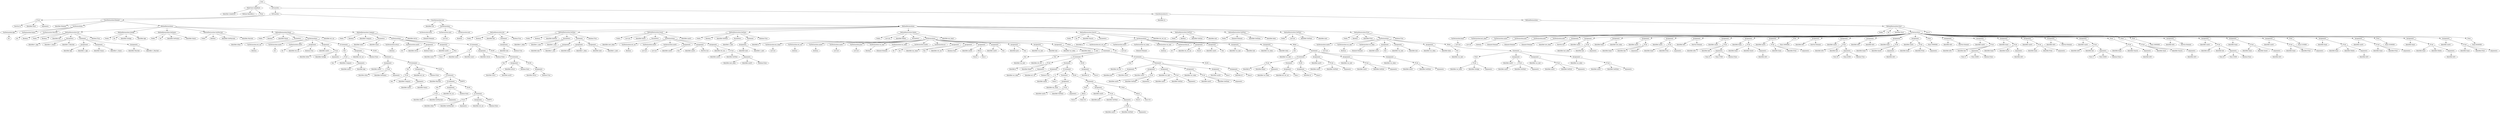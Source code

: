 digraph {
n0 [label="Goal:"];
n1 [label="MainClass:LinkedList"];
n2 [label="Identifier:LinkedList"];
n1 -> n2
n3 [label="Method Identifier:a"];
n1 -> n3
n4 [label="Print:"];
n5 [label="FCall:"];
n6 [label="NewVar:LL"];
n5 -> n6
n7 [label="Identifier:Start"];
n5 -> n7
n8 [label="Arguments:"];
n5 -> n8
n4 -> n5
n1 -> n4
n0 -> n1
n9 [label="LRClassDec:"];
n10 [label="LRClassDec:"];
n11 [label="ClassDeclaration:Element"];
n12 [label="Identifier:Element"];
n11 -> n12
n13 [label="VarDeclarations:"];
n14 [label="VarDeclaration:Age"];
n15 [label="Int:"];
n14 -> n15
n13 -> n14
n16 [label="VarDeclaration:Salary"];
n17 [label="Int:"];
n16 -> n17
n13 -> n16
n18 [label="VarDeclaration:Married"];
n19 [label="Boolean:"];
n18 -> n19
n13 -> n18
n11 -> n13
n20 [label="MethodDeclarations:"];
n21 [label="MethodDeclaration:Init"];
n22 [label="Public:"];
n21 -> n22
n23 [label="Boolean:"];
n21 -> n23
n24 [label="Identifier:Init"];
n21 -> n24
n25 [label="Parameters:"];
n26 [label="Identifier:v_Age"];
n25 -> n26
n27 [label="Identifer:v_Salary"];
n25 -> n27
n28 [label="Identifer:v_Married"];
n25 -> n28
n21 -> n25
n29 [label="Statement:"];
n30 [label="Assignment:"];
n31 [label="Identifier:Age"];
n30 -> n31
n32 [label="Identifier:v_Age"];
n30 -> n32
n29 -> n30
n33 [label="Assignment:"];
n34 [label="Identifier:Salary"];
n33 -> n34
n35 [label="Identifier:v_Salary"];
n33 -> n35
n29 -> n33
n36 [label="Assignment:"];
n37 [label="Identifier:Married"];
n36 -> n37
n38 [label="Identifier:v_Married"];
n36 -> n38
n29 -> n36
n21 -> n29
n39 [label="Boolean:True"];
n21 -> n39
n20 -> n21
n40 [label="MethodDeclaration:GetAge"];
n41 [label="Public:"];
n40 -> n41
n42 [label="Int:"];
n40 -> n42
n43 [label="Identifier:GetAge"];
n40 -> n43
n44 [label="Identifier:Age"];
n40 -> n44
n20 -> n40
n45 [label="MethodDeclaration:GetSalary"];
n46 [label="Public:"];
n45 -> n46
n47 [label="Int:"];
n45 -> n47
n48 [label="Identifier:GetSalary"];
n45 -> n48
n49 [label="Identifier:Salary"];
n45 -> n49
n20 -> n45
n50 [label="MethodDeclaration:GetMarried"];
n51 [label="Public:"];
n50 -> n51
n52 [label="Boolean:"];
n50 -> n52
n53 [label="Identifier:GetMarried"];
n50 -> n53
n54 [label="Identifier:Married"];
n50 -> n54
n20 -> n50
n55 [label="MethodDeclaration:Equal"];
n56 [label="Public:"];
n55 -> n56
n57 [label="Boolean:"];
n55 -> n57
n58 [label="Identifier:Equal"];
n55 -> n58
n59 [label="Parameters:"];
n60 [label="Identifier:other"];
n59 -> n60
n55 -> n59
n61 [label="VarDeclarations:"];
n62 [label="VarDeclaration:ret_val"];
n63 [label="Boolean:"];
n62 -> n63
n61 -> n62
n64 [label="VarDeclaration:aux01"];
n65 [label="Int:"];
n64 -> n65
n61 -> n64
n66 [label="VarDeclaration:aux02"];
n67 [label="Int:"];
n66 -> n67
n61 -> n66
n68 [label="Assignment:"];
n69 [label="Identifier:ret_val"];
n68 -> n69
n70 [label="Boolean:True"];
n68 -> n70
n61 -> n68
n71 [label="Assignment:"];
n72 [label="Identifier:aux01"];
n71 -> n72
n73 [label="FCall:"];
n74 [label="Identifier:other"];
n73 -> n74
n75 [label="Identifier:GetAge"];
n73 -> n75
n76 [label="Arguments:"];
n73 -> n76
n71 -> n73
n61 -> n71
n77 [label="If statement:"];
n78 [label="Not:"];
n79 [label="FCall:"];
n80 [label="this:"];
n79 -> n80
n81 [label="Identifier:Compare"];
n79 -> n81
n82 [label="Arguments:"];
n83 [label="Identifier:aux01"];
n82 -> n83
n84 [label="Identifier:Age"];
n82 -> n84
n79 -> n82
n78 -> n79
n77 -> n78
n85 [label="Assignment:"];
n86 [label="Identifier:ret_val"];
n85 -> n86
n87 [label="Boolean:False"];
n85 -> n87
n77 -> n85
n88 [label="ELSE:"];
n89 [label="Statement:"];
n90 [label="Assignment:"];
n91 [label="Identifier:aux02"];
n90 -> n91
n92 [label="FCall:"];
n93 [label="Identifier:other"];
n92 -> n93
n94 [label="Identifier:GetSalary"];
n92 -> n94
n95 [label="Arguments:"];
n92 -> n95
n90 -> n92
n89 -> n90
n96 [label="If statement:"];
n97 [label="Not:"];
n98 [label="FCall:"];
n99 [label="this:"];
n98 -> n99
n100 [label="Identifier:Compare"];
n98 -> n100
n101 [label="Arguments:"];
n102 [label="Identifier:aux02"];
n101 -> n102
n103 [label="Identifier:Salary"];
n101 -> n103
n98 -> n101
n97 -> n98
n96 -> n97
n104 [label="Assignment:"];
n105 [label="Identifier:ret_val"];
n104 -> n105
n106 [label="Boolean:False"];
n104 -> n106
n96 -> n104
n107 [label="ELSE:"];
n108 [label="If statement:"];
n109 [label="Identifier:Married"];
n108 -> n109
n110 [label="If statement:"];
n111 [label="Not:"];
n112 [label="FCall:"];
n113 [label="Identifier:other"];
n112 -> n113
n114 [label="Identifier:GetMarried"];
n112 -> n114
n115 [label="Arguments:"];
n112 -> n115
n111 -> n112
n110 -> n111
n116 [label="Assignment:"];
n117 [label="Identifier:ret_val"];
n116 -> n117
n118 [label="Boolean:False"];
n116 -> n118
n110 -> n116
n119 [label="ELSE:"];
n120 [label="If statement:"];
n121 [label="FCall:"];
n122 [label="Identifier:other"];
n121 -> n122
n123 [label="Identifier:GetMarried"];
n121 -> n123
n124 [label="Arguments:"];
n121 -> n124
n120 -> n121
n125 [label="Assignment:"];
n126 [label="Identifier:ret_val"];
n125 -> n126
n127 [label="Boolean:False"];
n125 -> n127
n120 -> n125
n128 [label="EMPTY:"];
n120 -> n128
n119 -> n120
n110 -> n119
n108 -> n110
n129 [label="EMPTY:"];
n108 -> n129
n107 -> n108
n96 -> n107
n89 -> n96
n88 -> n89
n77 -> n88
n61 -> n77
n55 -> n61
n130 [label="Identifier:ret_val"];
n55 -> n130
n20 -> n55
n131 [label="MethodDeclaration:Compare"];
n132 [label="Public:"];
n131 -> n132
n133 [label="Boolean:"];
n131 -> n133
n134 [label="Identifier:Compare"];
n131 -> n134
n135 [label="Parameters:"];
n136 [label="Identifier:num1"];
n135 -> n136
n137 [label="Identifer:num2"];
n135 -> n137
n131 -> n135
n138 [label="VarDeclarations:"];
n139 [label="VarDeclaration:retval"];
n140 [label="Boolean:"];
n139 -> n140
n138 -> n139
n141 [label="VarDeclaration:aux02"];
n142 [label="Int:"];
n141 -> n142
n138 -> n141
n143 [label="Assignment:"];
n144 [label="Identifier:retval"];
n143 -> n144
n145 [label="Boolean:False"];
n143 -> n145
n138 -> n143
n146 [label="Assignment:"];
n147 [label="Identifier:aux02"];
n146 -> n147
n148 [label="Plus:"];
n149 [label="Identifier:num2"];
n148 -> n149
n150 [label="Num:1"];
n148 -> n150
n146 -> n148
n138 -> n146
n151 [label="If statement:"];
n152 [label="Lt:"];
n153 [label="Identifier:num1"];
n152 -> n153
n154 [label="Identifier:num2"];
n152 -> n154
n151 -> n152
n155 [label="Assignment:"];
n156 [label="Identifier:retval"];
n155 -> n156
n157 [label="Boolean:False"];
n155 -> n157
n151 -> n155
n158 [label="ELSE:"];
n159 [label="If statement:"];
n160 [label="Not:"];
n161 [label="Lt:"];
n162 [label="Identifier:num1"];
n161 -> n162
n163 [label="Identifier:aux02"];
n161 -> n163
n160 -> n161
n159 -> n160
n164 [label="Assignment:"];
n165 [label="Identifier:retval"];
n164 -> n165
n166 [label="Boolean:False"];
n164 -> n166
n159 -> n164
n167 [label="ELSE:"];
n168 [label="Assignment:"];
n169 [label="Identifier:retval"];
n168 -> n169
n170 [label="Boolean:True"];
n168 -> n170
n167 -> n168
n159 -> n167
n158 -> n159
n151 -> n158
n138 -> n151
n131 -> n138
n171 [label="Identifier:retval"];
n131 -> n171
n20 -> n131
n11 -> n20
n10 -> n11
n172 [label="ClassDeclaration:List"];
n173 [label="Identifier:List"];
n172 -> n173
n174 [label="VarDeclarations:"];
n175 [label="VarDeclaration:elem"];
n176 [label="Element:Element"];
n175 -> n176
n174 -> n175
n177 [label="VarDeclaration:next"];
n178 [label="List:List"];
n177 -> n178
n174 -> n177
n179 [label="VarDeclaration:end"];
n180 [label="Boolean:"];
n179 -> n180
n174 -> n179
n172 -> n174
n181 [label="MethodDeclarations:"];
n182 [label="MethodDeclaration:Init"];
n183 [label="Public:"];
n182 -> n183
n184 [label="Boolean:"];
n182 -> n184
n185 [label="Identifier:Init"];
n182 -> n185
n186 [label="Statement:"];
n187 [label="Assignment:"];
n188 [label="Identifier:end"];
n187 -> n188
n189 [label="Boolean:True"];
n187 -> n189
n186 -> n187
n182 -> n186
n190 [label="Boolean:True"];
n182 -> n190
n181 -> n182
n191 [label="MethodDeclaration:InitNew"];
n192 [label="Public:"];
n191 -> n192
n193 [label="Boolean:"];
n191 -> n193
n194 [label="Identifier:InitNew"];
n191 -> n194
n195 [label="Parameters:"];
n196 [label="Identifier:v_elem"];
n195 -> n196
n197 [label="Identifer:v_next"];
n195 -> n197
n198 [label="Identifer:v_end"];
n195 -> n198
n191 -> n195
n199 [label="Statement:"];
n200 [label="Assignment:"];
n201 [label="Identifier:end"];
n200 -> n201
n202 [label="Identifier:v_end"];
n200 -> n202
n199 -> n200
n203 [label="Assignment:"];
n204 [label="Identifier:elem"];
n203 -> n204
n205 [label="Identifier:v_elem"];
n203 -> n205
n199 -> n203
n206 [label="Assignment:"];
n207 [label="Identifier:next"];
n206 -> n207
n208 [label="Identifier:v_next"];
n206 -> n208
n199 -> n206
n191 -> n199
n209 [label="Boolean:True"];
n191 -> n209
n181 -> n191
n210 [label="MethodDeclaration:Insert"];
n211 [label="Public:"];
n210 -> n211
n212 [label="List:List"];
n210 -> n212
n213 [label="Identifier:Insert"];
n210 -> n213
n214 [label="Parameters:"];
n215 [label="Identifier:new_elem"];
n214 -> n215
n210 -> n214
n216 [label="VarDeclarations:"];
n217 [label="VarDeclaration:ret_val"];
n218 [label="Boolean:"];
n217 -> n218
n216 -> n217
n219 [label="VarDeclaration:aux03"];
n220 [label="List:List"];
n219 -> n220
n216 -> n219
n221 [label="VarDeclaration:aux02"];
n222 [label="List:List"];
n221 -> n222
n216 -> n221
n223 [label="Assignment:"];
n224 [label="Identifier:aux03"];
n223 -> n224
n225 [label="this:"];
n223 -> n225
n216 -> n223
n226 [label="Assignment:"];
n227 [label="Identifier:aux02"];
n226 -> n227
n228 [label="NewVar:List"];
n226 -> n228
n216 -> n226
n229 [label="Assignment:"];
n230 [label="Identifier:ret_val"];
n229 -> n230
n231 [label="FCall:"];
n232 [label="Identifier:aux02"];
n231 -> n232
n233 [label="Identifier:InitNew"];
n231 -> n233
n234 [label="Arguments:"];
n235 [label="Identifier:new_elem"];
n234 -> n235
n236 [label="Identifier:aux03"];
n234 -> n236
n237 [label="Boolean:False"];
n234 -> n237
n231 -> n234
n229 -> n231
n216 -> n229
n210 -> n216
n238 [label="Identifier:aux02"];
n210 -> n238
n181 -> n210
n239 [label="MethodDeclaration:SetNext"];
n240 [label="Public:"];
n239 -> n240
n241 [label="Boolean:"];
n239 -> n241
n242 [label="Identifier:SetNext"];
n239 -> n242
n243 [label="Parameters:"];
n244 [label="Identifier:v_next"];
n243 -> n244
n239 -> n243
n245 [label="Statement:"];
n246 [label="Assignment:"];
n247 [label="Identifier:next"];
n246 -> n247
n248 [label="Identifier:v_next"];
n246 -> n248
n245 -> n246
n239 -> n245
n249 [label="Boolean:True"];
n239 -> n249
n181 -> n239
n250 [label="MethodDeclaration:Delete"];
n251 [label="Public:"];
n250 -> n251
n252 [label="List:List"];
n250 -> n252
n253 [label="Identifier:Delete"];
n250 -> n253
n254 [label="Parameters:"];
n255 [label="Identifier:e"];
n254 -> n255
n250 -> n254
n256 [label="VarDeclarations:"];
n257 [label="VarDeclaration:my_head"];
n258 [label="List:List"];
n257 -> n258
n256 -> n257
n259 [label="VarDeclaration:ret_val"];
n260 [label="Boolean:"];
n259 -> n260
n256 -> n259
n261 [label="VarDeclaration:aux05"];
n262 [label="Boolean:"];
n261 -> n262
n256 -> n261
n263 [label="VarDeclaration:aux01"];
n264 [label="List:List"];
n263 -> n264
n256 -> n263
n265 [label="VarDeclaration:prev"];
n266 [label="List:List"];
n265 -> n266
n256 -> n265
n267 [label="VarDeclaration:var_end"];
n268 [label="Boolean:"];
n267 -> n268
n256 -> n267
n269 [label="VarDeclaration:var_elem"];
n270 [label="Element:Element"];
n269 -> n270
n256 -> n269
n271 [label="VarDeclaration:aux04"];
n272 [label="Int:"];
n271 -> n272
n256 -> n271
n273 [label="VarDeclaration:nt"];
n274 [label="Int:"];
n273 -> n274
n256 -> n273
n275 [label="Assignment:"];
n276 [label="Identifier:my_head"];
n275 -> n276
n277 [label="this:"];
n275 -> n277
n256 -> n275
n278 [label="Assignment:"];
n279 [label="Identifier:ret_val"];
n278 -> n279
n280 [label="Boolean:False"];
n278 -> n280
n256 -> n278
n281 [label="Assignment:"];
n282 [label="Identifier:aux04"];
n281 -> n282
n283 [label="Minus:"];
n284 [label="Num:0"];
n283 -> n284
n285 [label="Num:1"];
n283 -> n285
n281 -> n283
n256 -> n281
n286 [label="Assignment:"];
n287 [label="Identifier:aux01"];
n286 -> n287
n288 [label="this:"];
n286 -> n288
n256 -> n286
n289 [label="Assignment:"];
n290 [label="Identifier:prev"];
n289 -> n290
n291 [label="this:"];
n289 -> n291
n256 -> n289
n292 [label="Assignment:"];
n293 [label="Identifier:var_end"];
n292 -> n293
n294 [label="Identifier:end"];
n292 -> n294
n256 -> n292
n295 [label="Assignment:"];
n296 [label="Identifier:var_elem"];
n295 -> n296
n297 [label="Identifier:elem"];
n295 -> n297
n256 -> n295
n298 [label="While:"];
n299 [label="And:"];
n300 [label="Not:"];
n301 [label="Identifier:var_end"];
n300 -> n301
n299 -> n300
n302 [label="Not:"];
n303 [label="Identifier:ret_val"];
n302 -> n303
n299 -> n302
n298 -> n299
n304 [label="Statement:"];
n305 [label="If statement:"];
n306 [label="FCall:"];
n307 [label="Identifier:e"];
n306 -> n307
n308 [label="Identifier:Equal"];
n306 -> n308
n309 [label="Arguments:"];
n310 [label="Identifier:var_elem"];
n309 -> n310
n306 -> n309
n305 -> n306
n311 [label="Statement:"];
n312 [label="Assignment:"];
n313 [label="Identifier:ret_val"];
n312 -> n313
n314 [label="Boolean:True"];
n312 -> n314
n311 -> n312
n315 [label="If statement:"];
n316 [label="Lt:"];
n317 [label="Identifier:aux04"];
n316 -> n317
n318 [label="Num:0"];
n316 -> n318
n315 -> n316
n319 [label="Statement:"];
n320 [label="Assignment:"];
n321 [label="Identifier:my_head"];
n320 -> n321
n322 [label="FCall:"];
n323 [label="Identifier:aux01"];
n322 -> n323
n324 [label="Identifier:GetNext"];
n322 -> n324
n325 [label="Arguments:"];
n322 -> n325
n320 -> n322
n319 -> n320
n315 -> n319
n326 [label="ELSE:"];
n327 [label="Statement:"];
n328 [label="Print:"];
n329 [label="Minus:"];
n330 [label="Num:0"];
n329 -> n330
n331 [label="Num:555"];
n329 -> n331
n328 -> n329
n327 -> n328
n332 [label="Assignment:"];
n333 [label="Identifier:aux05"];
n332 -> n333
n334 [label="FCall:"];
n335 [label="Identifier:prev"];
n334 -> n335
n336 [label="Identifier:SetNext"];
n334 -> n336
n337 [label="Arguments:"];
n338 [label="FCall:"];
n339 [label="Identifier:aux01"];
n338 -> n339
n340 [label="Identifier:GetNext"];
n338 -> n340
n341 [label="Arguments:"];
n338 -> n341
n337 -> n338
n334 -> n337
n332 -> n334
n327 -> n332
n342 [label="Print:"];
n343 [label="Minus:"];
n344 [label="Num:0"];
n343 -> n344
n345 [label="Num:555"];
n343 -> n345
n342 -> n343
n327 -> n342
n326 -> n327
n315 -> n326
n311 -> n315
n305 -> n311
n346 [label="ELSE:"];
n347 [label="Assignment:"];
n348 [label="Identifier:nt"];
n347 -> n348
n349 [label="Num:0"];
n347 -> n349
n346 -> n347
n305 -> n346
n304 -> n305
n350 [label="If statement:"];
n351 [label="Not:"];
n352 [label="Identifier:ret_val"];
n351 -> n352
n350 -> n351
n353 [label="Statement:"];
n354 [label="Assignment:"];
n355 [label="Identifier:prev"];
n354 -> n355
n356 [label="Identifier:aux01"];
n354 -> n356
n353 -> n354
n357 [label="Assignment:"];
n358 [label="Identifier:aux01"];
n357 -> n358
n359 [label="FCall:"];
n360 [label="Identifier:aux01"];
n359 -> n360
n361 [label="Identifier:GetNext"];
n359 -> n361
n362 [label="Arguments:"];
n359 -> n362
n357 -> n359
n353 -> n357
n363 [label="Assignment:"];
n364 [label="Identifier:var_end"];
n363 -> n364
n365 [label="FCall:"];
n366 [label="Identifier:aux01"];
n365 -> n366
n367 [label="Identifier:GetEnd"];
n365 -> n367
n368 [label="Arguments:"];
n365 -> n368
n363 -> n365
n353 -> n363
n369 [label="Assignment:"];
n370 [label="Identifier:var_elem"];
n369 -> n370
n371 [label="FCall:"];
n372 [label="Identifier:aux01"];
n371 -> n372
n373 [label="Identifier:GetElem"];
n371 -> n373
n374 [label="Arguments:"];
n371 -> n374
n369 -> n371
n353 -> n369
n375 [label="Assignment:"];
n376 [label="Identifier:aux04"];
n375 -> n376
n377 [label="Num:1"];
n375 -> n377
n353 -> n375
n350 -> n353
n378 [label="ELSE:"];
n379 [label="Assignment:"];
n380 [label="Identifier:nt"];
n379 -> n380
n381 [label="Num:0"];
n379 -> n381
n378 -> n379
n350 -> n378
n304 -> n350
n298 -> n304
n256 -> n298
n250 -> n256
n382 [label="Identifier:my_head"];
n250 -> n382
n181 -> n250
n383 [label="MethodDeclaration:Search"];
n384 [label="Public:"];
n383 -> n384
n385 [label="Int:"];
n383 -> n385
n386 [label="Identifier:Search"];
n383 -> n386
n387 [label="Parameters:"];
n388 [label="Identifier:e"];
n387 -> n388
n383 -> n387
n389 [label="VarDeclarations:"];
n390 [label="VarDeclaration:int_ret_val"];
n391 [label="Int:"];
n390 -> n391
n389 -> n390
n392 [label="VarDeclaration:aux01"];
n393 [label="List:List"];
n392 -> n393
n389 -> n392
n394 [label="VarDeclaration:var_elem"];
n395 [label="Element:Element"];
n394 -> n395
n389 -> n394
n396 [label="VarDeclaration:var_end"];
n397 [label="Boolean:"];
n396 -> n397
n389 -> n396
n398 [label="VarDeclaration:nt"];
n399 [label="Int:"];
n398 -> n399
n389 -> n398
n400 [label="Assignment:"];
n401 [label="Identifier:int_ret_val"];
n400 -> n401
n402 [label="Num:0"];
n400 -> n402
n389 -> n400
n403 [label="Assignment:"];
n404 [label="Identifier:aux01"];
n403 -> n404
n405 [label="this:"];
n403 -> n405
n389 -> n403
n406 [label="Assignment:"];
n407 [label="Identifier:var_end"];
n406 -> n407
n408 [label="Identifier:end"];
n406 -> n408
n389 -> n406
n409 [label="Assignment:"];
n410 [label="Identifier:var_elem"];
n409 -> n410
n411 [label="Identifier:elem"];
n409 -> n411
n389 -> n409
n412 [label="While:"];
n413 [label="Not:"];
n414 [label="Identifier:var_end"];
n413 -> n414
n412 -> n413
n415 [label="Statement:"];
n416 [label="If statement:"];
n417 [label="FCall:"];
n418 [label="Identifier:e"];
n417 -> n418
n419 [label="Identifier:Equal"];
n417 -> n419
n420 [label="Arguments:"];
n421 [label="Identifier:var_elem"];
n420 -> n421
n417 -> n420
n416 -> n417
n422 [label="Statement:"];
n423 [label="Assignment:"];
n424 [label="Identifier:int_ret_val"];
n423 -> n424
n425 [label="Num:1"];
n423 -> n425
n422 -> n423
n416 -> n422
n426 [label="ELSE:"];
n427 [label="Assignment:"];
n428 [label="Identifier:nt"];
n427 -> n428
n429 [label="Num:0"];
n427 -> n429
n426 -> n427
n416 -> n426
n415 -> n416
n430 [label="Assignment:"];
n431 [label="Identifier:aux01"];
n430 -> n431
n432 [label="FCall:"];
n433 [label="Identifier:aux01"];
n432 -> n433
n434 [label="Identifier:GetNext"];
n432 -> n434
n435 [label="Arguments:"];
n432 -> n435
n430 -> n432
n415 -> n430
n436 [label="Assignment:"];
n437 [label="Identifier:var_end"];
n436 -> n437
n438 [label="FCall:"];
n439 [label="Identifier:aux01"];
n438 -> n439
n440 [label="Identifier:GetEnd"];
n438 -> n440
n441 [label="Arguments:"];
n438 -> n441
n436 -> n438
n415 -> n436
n442 [label="Assignment:"];
n443 [label="Identifier:var_elem"];
n442 -> n443
n444 [label="FCall:"];
n445 [label="Identifier:aux01"];
n444 -> n445
n446 [label="Identifier:GetElem"];
n444 -> n446
n447 [label="Arguments:"];
n444 -> n447
n442 -> n444
n415 -> n442
n412 -> n415
n389 -> n412
n383 -> n389
n448 [label="Identifier:int_ret_val"];
n383 -> n448
n181 -> n383
n449 [label="MethodDeclaration:GetEnd"];
n450 [label="Public:"];
n449 -> n450
n451 [label="Boolean:"];
n449 -> n451
n452 [label="Identifier:GetEnd"];
n449 -> n452
n453 [label="Identifier:end"];
n449 -> n453
n181 -> n449
n454 [label="MethodDeclaration:GetElem"];
n455 [label="Public:"];
n454 -> n455
n456 [label="Element:Element"];
n454 -> n456
n457 [label="Identifier:GetElem"];
n454 -> n457
n458 [label="Identifier:elem"];
n454 -> n458
n181 -> n454
n459 [label="MethodDeclaration:GetNext"];
n460 [label="Public:"];
n459 -> n460
n461 [label="List:List"];
n459 -> n461
n462 [label="Identifier:GetNext"];
n459 -> n462
n463 [label="Identifier:next"];
n459 -> n463
n181 -> n459
n464 [label="MethodDeclaration:Print"];
n465 [label="Public:"];
n464 -> n465
n466 [label="Boolean:"];
n464 -> n466
n467 [label="Identifier:Print"];
n464 -> n467
n468 [label="VarDeclarations:"];
n469 [label="VarDeclaration:aux01"];
n470 [label="List:List"];
n469 -> n470
n468 -> n469
n471 [label="VarDeclaration:var_end"];
n472 [label="Boolean:"];
n471 -> n472
n468 -> n471
n473 [label="VarDeclaration:var_elem"];
n474 [label="Element:Element"];
n473 -> n474
n468 -> n473
n475 [label="Assignment:"];
n476 [label="Identifier:aux01"];
n475 -> n476
n477 [label="this:"];
n475 -> n477
n468 -> n475
n478 [label="Assignment:"];
n479 [label="Identifier:var_end"];
n478 -> n479
n480 [label="Identifier:end"];
n478 -> n480
n468 -> n478
n481 [label="Assignment:"];
n482 [label="Identifier:var_elem"];
n481 -> n482
n483 [label="Identifier:elem"];
n481 -> n483
n468 -> n481
n484 [label="While:"];
n485 [label="Not:"];
n486 [label="Identifier:var_end"];
n485 -> n486
n484 -> n485
n487 [label="Statement:"];
n488 [label="Print:"];
n489 [label="FCall:"];
n490 [label="Identifier:var_elem"];
n489 -> n490
n491 [label="Identifier:GetAge"];
n489 -> n491
n492 [label="Arguments:"];
n489 -> n492
n488 -> n489
n487 -> n488
n493 [label="Assignment:"];
n494 [label="Identifier:aux01"];
n493 -> n494
n495 [label="FCall:"];
n496 [label="Identifier:aux01"];
n495 -> n496
n497 [label="Identifier:GetNext"];
n495 -> n497
n498 [label="Arguments:"];
n495 -> n498
n493 -> n495
n487 -> n493
n499 [label="Assignment:"];
n500 [label="Identifier:var_end"];
n499 -> n500
n501 [label="FCall:"];
n502 [label="Identifier:aux01"];
n501 -> n502
n503 [label="Identifier:GetEnd"];
n501 -> n503
n504 [label="Arguments:"];
n501 -> n504
n499 -> n501
n487 -> n499
n505 [label="Assignment:"];
n506 [label="Identifier:var_elem"];
n505 -> n506
n507 [label="FCall:"];
n508 [label="Identifier:aux01"];
n507 -> n508
n509 [label="Identifier:GetElem"];
n507 -> n509
n510 [label="Arguments:"];
n507 -> n510
n505 -> n507
n487 -> n505
n484 -> n487
n468 -> n484
n464 -> n468
n511 [label="Boolean:True"];
n464 -> n511
n181 -> n464
n172 -> n181
n10 -> n172
n9 -> n10
n512 [label="ClassDeclaration:LL"];
n513 [label="Identifier:LL"];
n512 -> n513
n514 [label="MethodDeclarations:"];
n515 [label="MethodDeclaration:Start"];
n516 [label="Public:"];
n515 -> n516
n517 [label="Int:"];
n515 -> n517
n518 [label="Identifier:Start"];
n515 -> n518
n519 [label="VarDeclarations:"];
n520 [label="VarDeclaration:head"];
n521 [label="List:List"];
n520 -> n521
n519 -> n520
n522 [label="VarDeclaration:last_elem"];
n523 [label="List:List"];
n522 -> n523
n519 -> n522
n524 [label="VarDeclaration:aux01"];
n525 [label="Boolean:"];
n524 -> n525
n519 -> n524
n526 [label="VarDeclaration:el01"];
n527 [label="Element:Element"];
n526 -> n527
n519 -> n526
n528 [label="VarDeclaration:el02"];
n529 [label="Element:Element"];
n528 -> n529
n519 -> n528
n530 [label="VarDeclaration:el03"];
n531 [label="Element:Element"];
n530 -> n531
n519 -> n530
n532 [label="Assignment:"];
n533 [label="Identifier:last_elem"];
n532 -> n533
n534 [label="NewVar:List"];
n532 -> n534
n519 -> n532
n535 [label="Assignment:"];
n536 [label="Identifier:aux01"];
n535 -> n536
n537 [label="FCall:"];
n538 [label="Identifier:last_elem"];
n537 -> n538
n539 [label="Identifier:Init"];
n537 -> n539
n540 [label="Arguments:"];
n537 -> n540
n535 -> n537
n519 -> n535
n541 [label="Assignment:"];
n542 [label="Identifier:head"];
n541 -> n542
n543 [label="Identifier:last_elem"];
n541 -> n543
n519 -> n541
n544 [label="Assignment:"];
n545 [label="Identifier:aux01"];
n544 -> n545
n546 [label="FCall:"];
n547 [label="Identifier:head"];
n546 -> n547
n548 [label="Identifier:Init"];
n546 -> n548
n549 [label="Arguments:"];
n546 -> n549
n544 -> n546
n519 -> n544
n550 [label="Assignment:"];
n551 [label="Identifier:aux01"];
n550 -> n551
n552 [label="FCall:"];
n553 [label="Identifier:head"];
n552 -> n553
n554 [label="Identifier:Print"];
n552 -> n554
n555 [label="Arguments:"];
n552 -> n555
n550 -> n552
n519 -> n550
n556 [label="Assignment:"];
n557 [label="Identifier:el01"];
n556 -> n557
n558 [label="NewVar:Element"];
n556 -> n558
n519 -> n556
n559 [label="Assignment:"];
n560 [label="Identifier:aux01"];
n559 -> n560
n561 [label="FCall:"];
n562 [label="Identifier:el01"];
n561 -> n562
n563 [label="Identifier:Init"];
n561 -> n563
n564 [label="Arguments:"];
n565 [label="Num:25"];
n564 -> n565
n566 [label="Num:37000"];
n564 -> n566
n567 [label="Boolean:False"];
n564 -> n567
n561 -> n564
n559 -> n561
n519 -> n559
n568 [label="Assignment:"];
n569 [label="Identifier:head"];
n568 -> n569
n570 [label="FCall:"];
n571 [label="Identifier:head"];
n570 -> n571
n572 [label="Identifier:Insert"];
n570 -> n572
n573 [label="Arguments:"];
n574 [label="Identifier:el01"];
n573 -> n574
n570 -> n573
n568 -> n570
n519 -> n568
n575 [label="Assignment:"];
n576 [label="Identifier:aux01"];
n575 -> n576
n577 [label="FCall:"];
n578 [label="Identifier:head"];
n577 -> n578
n579 [label="Identifier:Print"];
n577 -> n579
n580 [label="Arguments:"];
n577 -> n580
n575 -> n577
n519 -> n575
n581 [label="Print:"];
n582 [label="Num:10000000"];
n581 -> n582
n519 -> n581
n583 [label="Assignment:"];
n584 [label="Identifier:el01"];
n583 -> n584
n585 [label="NewVar:Element"];
n583 -> n585
n519 -> n583
n586 [label="Assignment:"];
n587 [label="Identifier:aux01"];
n586 -> n587
n588 [label="FCall:"];
n589 [label="Identifier:el01"];
n588 -> n589
n590 [label="Identifier:Init"];
n588 -> n590
n591 [label="Arguments:"];
n592 [label="Num:39"];
n591 -> n592
n593 [label="Num:42000"];
n591 -> n593
n594 [label="Boolean:True"];
n591 -> n594
n588 -> n591
n586 -> n588
n519 -> n586
n595 [label="Assignment:"];
n596 [label="Identifier:el02"];
n595 -> n596
n597 [label="Identifier:el01"];
n595 -> n597
n519 -> n595
n598 [label="Assignment:"];
n599 [label="Identifier:head"];
n598 -> n599
n600 [label="FCall:"];
n601 [label="Identifier:head"];
n600 -> n601
n602 [label="Identifier:Insert"];
n600 -> n602
n603 [label="Arguments:"];
n604 [label="Identifier:el01"];
n603 -> n604
n600 -> n603
n598 -> n600
n519 -> n598
n605 [label="Assignment:"];
n606 [label="Identifier:aux01"];
n605 -> n606
n607 [label="FCall:"];
n608 [label="Identifier:head"];
n607 -> n608
n609 [label="Identifier:Print"];
n607 -> n609
n610 [label="Arguments:"];
n607 -> n610
n605 -> n607
n519 -> n605
n611 [label="Print:"];
n612 [label="Num:10000000"];
n611 -> n612
n519 -> n611
n613 [label="Assignment:"];
n614 [label="Identifier:el01"];
n613 -> n614
n615 [label="NewVar:Element"];
n613 -> n615
n519 -> n613
n616 [label="Assignment:"];
n617 [label="Identifier:aux01"];
n616 -> n617
n618 [label="FCall:"];
n619 [label="Identifier:el01"];
n618 -> n619
n620 [label="Identifier:Init"];
n618 -> n620
n621 [label="Arguments:"];
n622 [label="Num:22"];
n621 -> n622
n623 [label="Num:34000"];
n621 -> n623
n624 [label="Boolean:False"];
n621 -> n624
n618 -> n621
n616 -> n618
n519 -> n616
n625 [label="Assignment:"];
n626 [label="Identifier:head"];
n625 -> n626
n627 [label="FCall:"];
n628 [label="Identifier:head"];
n627 -> n628
n629 [label="Identifier:Insert"];
n627 -> n629
n630 [label="Arguments:"];
n631 [label="Identifier:el01"];
n630 -> n631
n627 -> n630
n625 -> n627
n519 -> n625
n632 [label="Assignment:"];
n633 [label="Identifier:aux01"];
n632 -> n633
n634 [label="FCall:"];
n635 [label="Identifier:head"];
n634 -> n635
n636 [label="Identifier:Print"];
n634 -> n636
n637 [label="Arguments:"];
n634 -> n637
n632 -> n634
n519 -> n632
n638 [label="Assignment:"];
n639 [label="Identifier:el03"];
n638 -> n639
n640 [label="NewVar:Element"];
n638 -> n640
n519 -> n638
n641 [label="Assignment:"];
n642 [label="Identifier:aux01"];
n641 -> n642
n643 [label="FCall:"];
n644 [label="Identifier:el03"];
n643 -> n644
n645 [label="Identifier:Init"];
n643 -> n645
n646 [label="Arguments:"];
n647 [label="Num:27"];
n646 -> n647
n648 [label="Num:34000"];
n646 -> n648
n649 [label="Boolean:False"];
n646 -> n649
n643 -> n646
n641 -> n643
n519 -> n641
n650 [label="Print:"];
n651 [label="FCall:"];
n652 [label="Identifier:head"];
n651 -> n652
n653 [label="Identifier:Search"];
n651 -> n653
n654 [label="Arguments:"];
n655 [label="Identifier:el02"];
n654 -> n655
n651 -> n654
n650 -> n651
n519 -> n650
n656 [label="Print:"];
n657 [label="FCall:"];
n658 [label="Identifier:head"];
n657 -> n658
n659 [label="Identifier:Search"];
n657 -> n659
n660 [label="Arguments:"];
n661 [label="Identifier:el03"];
n660 -> n661
n657 -> n660
n656 -> n657
n519 -> n656
n662 [label="Print:"];
n663 [label="Num:10000000"];
n662 -> n663
n519 -> n662
n664 [label="Assignment:"];
n665 [label="Identifier:el01"];
n664 -> n665
n666 [label="NewVar:Element"];
n664 -> n666
n519 -> n664
n667 [label="Assignment:"];
n668 [label="Identifier:aux01"];
n667 -> n668
n669 [label="FCall:"];
n670 [label="Identifier:el01"];
n669 -> n670
n671 [label="Identifier:Init"];
n669 -> n671
n672 [label="Arguments:"];
n673 [label="Num:28"];
n672 -> n673
n674 [label="Num:35000"];
n672 -> n674
n675 [label="Boolean:False"];
n672 -> n675
n669 -> n672
n667 -> n669
n519 -> n667
n676 [label="Assignment:"];
n677 [label="Identifier:head"];
n676 -> n677
n678 [label="FCall:"];
n679 [label="Identifier:head"];
n678 -> n679
n680 [label="Identifier:Insert"];
n678 -> n680
n681 [label="Arguments:"];
n682 [label="Identifier:el01"];
n681 -> n682
n678 -> n681
n676 -> n678
n519 -> n676
n683 [label="Assignment:"];
n684 [label="Identifier:aux01"];
n683 -> n684
n685 [label="FCall:"];
n686 [label="Identifier:head"];
n685 -> n686
n687 [label="Identifier:Print"];
n685 -> n687
n688 [label="Arguments:"];
n685 -> n688
n683 -> n685
n519 -> n683
n689 [label="Print:"];
n690 [label="Num:2220000"];
n689 -> n690
n519 -> n689
n691 [label="Assignment:"];
n692 [label="Identifier:head"];
n691 -> n692
n693 [label="FCall:"];
n694 [label="Identifier:head"];
n693 -> n694
n695 [label="Identifier:Delete"];
n693 -> n695
n696 [label="Arguments:"];
n697 [label="Identifier:el02"];
n696 -> n697
n693 -> n696
n691 -> n693
n519 -> n691
n698 [label="Assignment:"];
n699 [label="Identifier:aux01"];
n698 -> n699
n700 [label="FCall:"];
n701 [label="Identifier:head"];
n700 -> n701
n702 [label="Identifier:Print"];
n700 -> n702
n703 [label="Arguments:"];
n700 -> n703
n698 -> n700
n519 -> n698
n704 [label="Print:"];
n705 [label="Num:33300000"];
n704 -> n705
n519 -> n704
n706 [label="Assignment:"];
n707 [label="Identifier:head"];
n706 -> n707
n708 [label="FCall:"];
n709 [label="Identifier:head"];
n708 -> n709
n710 [label="Identifier:Delete"];
n708 -> n710
n711 [label="Arguments:"];
n712 [label="Identifier:el01"];
n711 -> n712
n708 -> n711
n706 -> n708
n519 -> n706
n713 [label="Assignment:"];
n714 [label="Identifier:aux01"];
n713 -> n714
n715 [label="FCall:"];
n716 [label="Identifier:head"];
n715 -> n716
n717 [label="Identifier:Print"];
n715 -> n717
n718 [label="Arguments:"];
n715 -> n718
n713 -> n715
n519 -> n713
n719 [label="Print:"];
n720 [label="Num:44440000"];
n719 -> n720
n519 -> n719
n515 -> n519
n721 [label="Num:0"];
n515 -> n721
n514 -> n515
n512 -> n514
n9 -> n512
n0 -> n9
}
